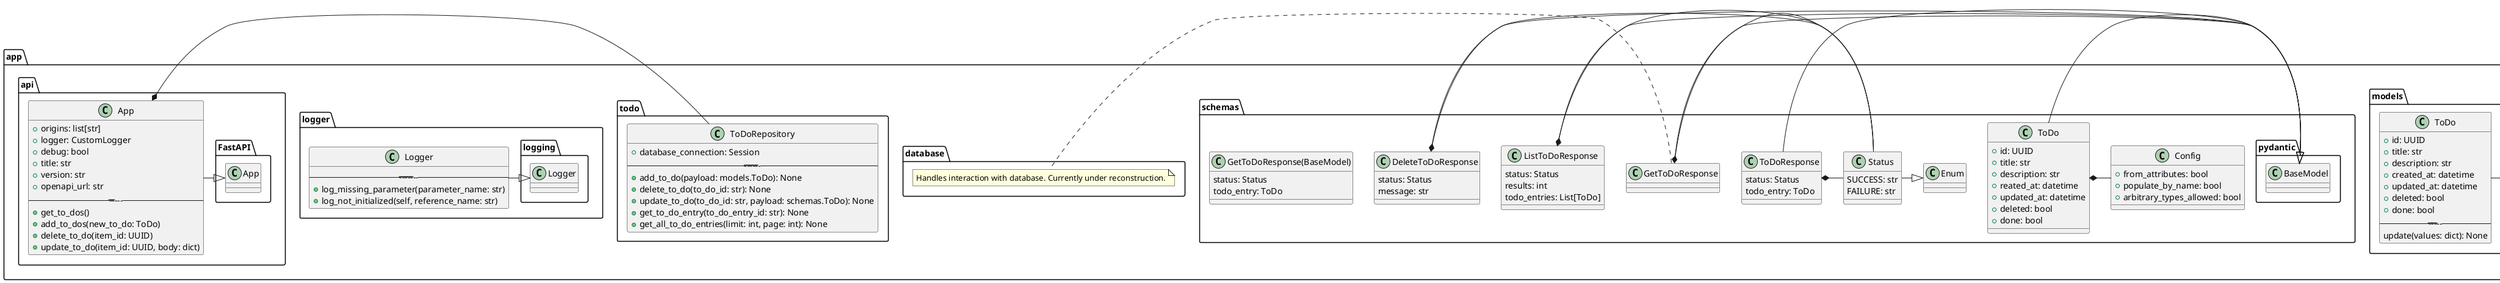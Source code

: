 @@startuml backend

package app {
package models {
class ToDo {
    + id: UUID
    + title: str
    + description: str
    + created_at: datetime 
    + updated_at: datetime
    + deleted: bool
    + done: bool
    ---------------------
    update(values: dict): None
}

ToDo -|> dataclass
}

package schemas {

    class Status {
        SUCCESS: str
        FAILURE: str
    }

    class ToDo {
        + id: UUID
        + title: str 
        + description: str
        + reated_at: datetime
        + updated_at: datetime
        + deleted: bool
        + done: bool
    }

    class Config {
        + from_attributes: bool
        + populate_by_name: bool
        + arbitrary_types_allowed: bool

    }

    class ToDoResponse {

    status: Status
    todo_entry: ToDo
    }

   
    class GetToDoResponse(BaseModel) {
    status: Status
    todo_entry: ToDo
    }

    class ListToDoResponse{
    status: Status
    results: int
    todo_entries: List[ToDo]
    }


    class DeleteToDoResponse {
    status: Status
    message: str
    }

    Status -|> Enum
    ToDo -|> pydantic.BaseModel
    ToDoResponse -|> pydantic.BaseModel
    GetToDoResponse -|> pydantic.BaseModel
    ListToDoResponse -|> pydantic.BaseModel
    DeleteToDoResponse -|> pydantic.BaseModel
    ToDo *- Config
    ToDoResponse *- Status
    GetToDoResponse *- Status
    ListToDoResponse *- Status
    DeleteToDoResponse *- Status
}

package database {
note right: Handles interaction with database. Currently under reconstruction.

}
package todo {
    class ToDoRepository {
        + database_connection: Session
        ------------------------------
        + add_to_do(payload: models.ToDo): None
        + delete_to_do(to_do_id: str): None
        + update_to_do(to_do_id: str, payload: schemas.ToDo): None
        + get_to_do_entry(to_do_entry_id: str): None
        + get_all_to_do_entries(limit: int, page: int): None
    }
}
package logger {
    class Logger {
        -------------------------------
        + log_missing_parameter(parameter_name: str)
        + log_not_initialized(self, reference_name: str)
    }
    Logger -|> logging.Logger
}

package api {
    class App
    {
        + origins: list[str]
        + logger: CustomLogger
        + debug: bool
        + title: str
        + version: str 
        + openapi_url: str
        -----------------
        + get_to_dos()
        + add_to_dos(new_to_do: ToDo)
        + delete_to_do(item_id: UUID)
        + update_to_do(item_id: UUID, body: dict)
    }

    App -|> FastAPI.App
    App *- ToDoRepository
}
}

@@enduml